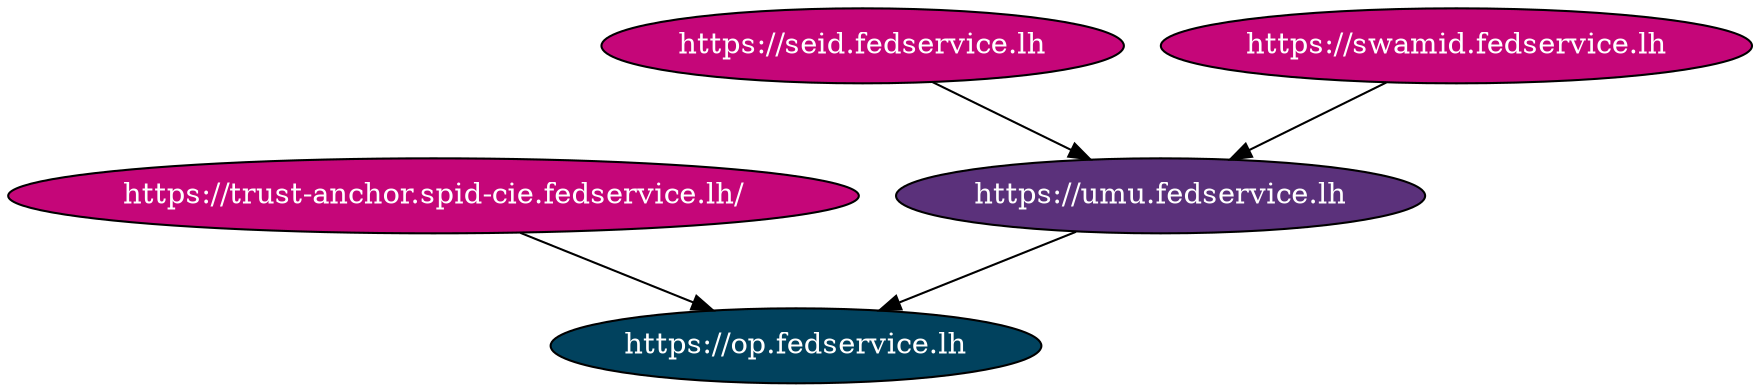 strict digraph "Trustchains: https://op.fedservice.lh" {
	"https://op.fedservice.lh"	[comment="{'sub': 'https://op.fedservice.lh', 'metadata': {'openid_provider': {'version': '3.0', 'token_endpoint_auth_methods_supported': ['\
client_secret_post', 'client_secret_basic', 'client_secret_jwt', 'private_key_jwt'], 'claims_parameter_supported': True, 'request_\
parameter_supported': True, 'request_uri_parameter_supported': True, 'require_request_uri_registration': True, 'grant_types_supported': ['\
authorization_code', 'implicit', 'urn:ietf:params:oauth:grant-type:jwt-bearer', 'refresh_token'], 'subject_types_supported': ['public', '\
pairwise'], 'federation_registration_endpoint': 'https://op.fedservice.lh/registration', 'introspection_endpoint': 'https://op.fedservice.lh/\
introspection', 'response_types_supported': ['code', 'token', 'id_token', 'code token', 'code id_token', 'id_token token', 'code \
id_token token', 'none'], 'response_modes_supported': ['query', 'fragment', 'form_post'], 'request_object_signing_alg_values_supported': ['\
RS256', 'RS384', 'RS512', 'ES256', 'ES384', 'ES512', 'HS256', 'HS384', 'HS512', 'PS256', 'PS384', 'PS512'], 'request_object_encryption_\
alg_values_supported': ['RSA-OAEP', 'RSA-OAEP-256', 'A128KW', 'A192KW', 'A256KW', 'ECDH-ES', 'ECDH-ES+A128KW', 'ECDH-ES+A192KW', '\
ECDH-ES+A256KW'], 'request_object_encryption_enc_values_supported': ['A128CBC-HS256', 'A192CBC-HS384', 'A256CBC-HS512', 'A128GCM', '\
A192GCM', 'A256GCM'], 'claim_types_supported': ['normal', 'aggregated', 'distributed'], 'authorization_endpoint': 'https://op.fedservice.lh/\
authorization', 'pushed_authorization_request_endpoint': 'https://op.fedservice.lh/pushed_authorization', 'token_endpoint_auth_signing_\
alg_values_supported': ['RS256', 'RS384', 'RS512', 'ES256', 'ES384', 'ES512', 'HS256', 'HS384', 'HS512', 'PS256', 'PS384', 'PS512'], '\
token_endpoint': 'https://op.fedservice.lh/token', 'userinfo_signing_alg_values_supported': ['RS256', 'RS384', 'RS512', 'ES256', '\
ES384', 'ES512', 'HS256', 'HS384', 'HS512', 'PS256', 'PS384', 'PS512'], 'userinfo_encryption_alg_values_supported': ['RSA-OAEP', '\
RSA-OAEP-256', 'A128KW', 'A192KW', 'A256KW', 'ECDH-ES', 'ECDH-ES+A128KW', 'ECDH-ES+A192KW', 'ECDH-ES+A256KW'], 'userinfo_encryption_\
enc_values_supported': ['A128CBC-HS256', 'A192CBC-HS384', 'A256CBC-HS512', 'A128GCM', 'A192GCM', 'A256GCM'], 'client_authn_method': ['\
bearer_header', 'bearer_body'], 'userinfo_endpoint': 'https://op.fedservice.lh/userinfo', 'frontchannel_logout_supported': True, '\
frontchannel_logout_session_supported': True, 'backchannel_logout_supported': True, 'backchannel_logout_session_supported': True, '\
check_session_iframe': 'https://op.fedservice.lh/check_session_iframe', 'end_session_endpoint': 'https://op.fedservice.lh/session', '\
issuer': 'https://op.fedservice.lh', 'acr_values_supported': ['oidcop.user_authn.authn_context.INTERNETPROTOCOLPASSWORD'], 'jwks_\
uri': 'https://op.fedservice.lh/static/jwks.json', 'scopes_supported': ['address', 'research_and_scholarship', 'offline_access', '\
phone', 'email', 'openid', 'profile'], 'claims_supported': ['gender', 'email', 'phone_number_verified', 'address', 'middle_name', '\
iss', 'email_verified', 'eduperson_scoped_affiliation', 'website', 'name', 'locale', 'sub', 'family_name', 'preferred_username', '\
given_name', 'birthdate', 'zoneinfo', 'nickname', 'updated_at', 'picture', 'profile', 'phone_number'], 'client_registration_authn_\
methods_supported': {'ar': ['request_object']}, 'id_token_signing_alg_values_supported': ['RS256', 'RS384', 'RS512', 'ES256', 'ES384', '\
ES512', 'HS256', 'HS384', 'HS512', 'PS256', 'PS384', 'PS512'], 'id_token_encryption_alg_values_supported': ['RSA-OAEP', 'RSA-OAEP-256', '\
A128KW', 'A192KW', 'A256KW', 'ECDH-ES', 'ECDH-ES+A128KW', 'ECDH-ES+A192KW', 'ECDH-ES+A256KW'], 'id_token_encryption_enc_values_supported': ['\
A128CBC-HS256', 'A192CBC-HS384', 'A256CBC-HS512', 'A128GCM', 'A192GCM', 'A256GCM']}}, 'authority_hints': ['https://trust-anchor.spid-cie.fedservice.lh/', '\
https://umu.fedservice.lh'], 'jwks': {'keys': [{'kty': 'RSA', 'use': 'sig', 'kid': 'SDVTeVVRTkJLVlpBNHRVVEtlYm1EemlUNFFFSVQ1ZG5TdEJ0QUJGcTJ1Yw', '\
n': 'ry-AANLG9-yH_sAObBMlaWOYqxlKYGSBEiKPit6Gsv7d1Na0eyE668MzUioQFeO4qm1liKG9O--aS9FiFxV_mpXEGHwxD2yScnsm6DTbxtwYZDOkgWx8gf1dECouZFN1Rxh2L2H0GPgiGYF3idwVpoxHWA6q0EkIGkjdRm8XLXBhpRxQ6Gvsk3HhT2k51FqbL6tP1CgaHmI_\
yyICo9h8HdDfBVyJN-lyHTSzLcujU1bPsptKH5pMqk71SzTED24a3xttjezDhSLYdmmQQmsBkKxkdCLaK-OY5FWF00cz_dalN6l4z9HoAnxfrIT-tvqPIyuJFXoF0byl1t4-Okcgcw', '\
e': 'AQAB'}, {'kty': 'EC', 'use': 'sig', 'kid': 'dDZXZG5UZnhoc2hmRC1aY3E0NTI5UHAxMF93ZlYyTTh6ck1zcmNQbWVGcw', 'crv': 'P-256', 'x': '\
uAS1h-SVt_WOUL8k6v8b7zWzxLJoTdz67-BKzAlFRwc', 'y': '53x75U1ADQ50F6cDi0cvBBbzJqFYosmPOAZpHjqDrOo'}, {'kty': 'RSA', 'use': 'sig', '\
kid': 'SDVTeVVRTkJLVlpBNHRVVEtlYm1EemlUNFFFSVQ1ZG5TdEJ0QUJGcTJ1Yw', 'n': 'ry-AANLG9-yH_sAObBMlaWOYqxlKYGSBEiKPit6Gsv7d1Na0eyE668MzUioQFeO4qm1liKG9O--aS9FiFxV_\
mpXEGHwxD2yScnsm6DTbxtwYZDOkgWx8gf1dECouZFN1Rxh2L2H0GPgiGYF3idwVpoxHWA6q0EkIGkjdRm8XLXBhpRxQ6Gvsk3HhT2k51FqbL6tP1CgaHmI_yyICo9h8HdDfBVyJN-lyHTSzLcujU1bPsptKH5pMqk71SzTED24a3xttjezDhSLYdmmQQmsBkKxkdCLaK-OY5FWF00cz_\
dalN6l4z9HoAnxfrIT-tvqPIyuJFXoF0byl1t4-Okcgcw', 'e': 'AQAB'}, {'kty': 'EC', 'use': 'sig', 'kid': 'dDZXZG5UZnhoc2hmRC1aY3E0NTI5UHAxMF93ZlYyTTh6ck1zcmNQbWVGcw', '\
crv': 'P-256', 'x': 'uAS1h-SVt_WOUL8k6v8b7zWzxLJoTdz67-BKzAlFRwc', 'y': '53x75U1ADQ50F6cDi0cvBBbzJqFYosmPOAZpHjqDrOo'}]}, 'iss': '\
https://op.fedservice.lh', 'iat': 1691534502, 'exp': 1691620902}",
		fillcolor="#01425E",
		fontcolor=white,
		style=filled];
	"https://trust-anchor.spid-cie.fedservice.lh/"	[comment="{'exp': 1691536482, 'iat': 1691534502, 'iss': 'https://trust-anchor.spid-cie.fedservice.lh/', 'sub': 'https://trust-anchor.spid-cie.fedservice.lh/', '\
jwks': {'keys': [{'kty': 'RSA', 'n': 'o8IolRjZlkzct-48rhrVlTnYU1pkMbVJD-DU05oMS9RVGrsFypg98m-Kw4H4qNPyQVx2OQORi-xShgk7HU-gK_2pVguYkv06FajL_\
edEAqqsqt_74Qf2WLRC5pfJG_z9OPzY8JGyk-z3SbeHN_BXKI8GY5E4WU2SstmQ9fyL4CxtRfjUia8limTC_3MOpT3zi5nr03jfbjpnjga51qXurxnlzc3a_xjk5RAApKxUvNwhJ275M0CmB99DjPwF6BLvUgJqgyCpUOn36LOhI4FquVqhqhiwKlMmiMe3yy0yNQ7FXBWxjzhexbpyc3Vu7zFIHPAcC4UyIQhc3waEj2viXw', '\
e': 'AQAB', 'kid': 'BXvfrlnhAMuHR07ajUmAcBRQcSzmw0c_RAgJnpS-9WQ'}]}, 'metadata': {'federation_entity': {'contacts': ['ops@localhost'], '\
federation_fetch_endpoint': 'https://trust-anchor.spid-cie.fedservice.lh/fetch/', 'federation_resolve_endpoint': 'https://trust-anchor.spid-cie.fedservice.lh/\
resolve/', 'federation_trust_mark_status_endpoint': 'https://trust-anchor.spid-cie.fedservice.lh/trust_mark_status/', 'homepage_\
uri': 'https://trust-anchor.spid-cie.fedservice.lh', 'name': 'example TA', 'federation_list_endpoint': 'https://trust-anchor.spid-cie.fedservice.lh/\
list/'}}, 'trust_marks_issuers': {'https://www.spid.gov.it/certification/rp/public': ['https://registry.spid.agid.gov.it', 'https://\
public.intermediary.spid.it'], 'https://www.spid.gov.it/certification/rp/private': ['https://registry.spid.agid.gov.it', 'https://\
private.other.intermediary.it'], 'https://sgd.aa.it/onboarding': ['https://sgd.aa.it']}, 'constraints': {'max_path_length': 1}}",
		fillcolor="#C50679",
		fontcolor=white,
		style=filled];
	"https://trust-anchor.spid-cie.fedservice.lh/" -> "https://op.fedservice.lh";
	"https://umu.fedservice.lh"	[comment="{'sub': 'https://umu.fedservice.lh', 'metadata': {'federation_entity': {'federation_fetch_endpoint': 'https://umu.fedservice.lh/\
fetch', 'federation_list_endpoint': 'https://umu.fedservice.lh/list'}}, 'authority_hints': ['https://seid.fedservice.lh', 'https://\
swamid.fedservice.lh'], 'jwks': {'keys': [{'kty': 'RSA', 'use': 'sig', 'kid': 'a01jT1R1eW14aGlXTHFfazRaQkJNMUtmQ05neXh4Z0t4YnIyVEZkbi00UQ', '\
e': 'AQAB', 'n': 'tR81LoshFlfbexn6MhmjFvVrA5RE1SMUFy3JH9prhuce-_H3yhOKy8xAOjXxww1Goh8KoXkuTITPwJzkaKQfsqr7n-o6SEVnRg09iZn3TFh5ogxS_\
oJV1TwWUYgnQKOD8QVBLGl3YvPabXNd0Q1OZmrQI1UsRgQWWBf6dOCHOe6CdMGqokQsJgRqQ7F8ze4vr_aTpRVqZyeNinFFrJwapGwGksJ_M_OWjcqt-1T0ePprldp_8a5BWbU-ASZ1BOKnPnldufssy3xc_\
IRFFSrsYlULn3iQloCIIuoMcmlp5AAnBrE7yl5_r-l4_QM5nEf6wAdWp-j8in7I6gomDcQk7w'}, {'kty': 'EC', 'use': 'sig', 'kid': 'dFloNTNYdjBIYi1jR3BDdEZDaC10a1VkMUVsOExIbzhVNUdHSFkxczJJcw', '\
crv': 'P-256', 'x': '-HUEtqV8jP138Zn9_0DJQ_nYslfgpC-mQXXWqEX5d8k', 'y': '4oAASQM4Bl22Q37JBDw-lQb4UCOVOZAKvLD_mc77MMk'}, {'kty': '\
RSA', 'use': 'sig', 'kid': 'a01jT1R1eW14aGlXTHFfazRaQkJNMUtmQ05neXh4Z0t4YnIyVEZkbi00UQ', 'e': 'AQAB', 'n': 'tR81LoshFlfbexn6MhmjFvVrA5RE1SMUFy3JH9prhuce-_\
H3yhOKy8xAOjXxww1Goh8KoXkuTITPwJzkaKQfsqr7n-o6SEVnRg09iZn3TFh5ogxS_oJV1TwWUYgnQKOD8QVBLGl3YvPabXNd0Q1OZmrQI1UsRgQWWBf6dOCHOe6CdMGqokQsJgRqQ7F8ze4vr_\
aTpRVqZyeNinFFrJwapGwGksJ_M_OWjcqt-1T0ePprldp_8a5BWbU-ASZ1BOKnPnldufssy3xc_IRFFSrsYlULn3iQloCIIuoMcmlp5AAnBrE7yl5_r-l4_QM5nEf6wAdWp-j8in7I6gomDcQk7w'}, {'\
kty': 'EC', 'use': 'sig', 'kid': 'dFloNTNYdjBIYi1jR3BDdEZDaC10a1VkMUVsOExIbzhVNUdHSFkxczJJcw', 'crv': 'P-256', 'x': '-HUEtqV8jP138Zn9_\
0DJQ_nYslfgpC-mQXXWqEX5d8k', 'y': '4oAASQM4Bl22Q37JBDw-lQb4UCOVOZAKvLD_mc77MMk'}]}, 'iss': 'https://umu.fedservice.lh', 'iat': 1691534502, '\
exp': 1691620902}",
		fillcolor="#5B317B",
		fontcolor=white,
		style=filled];
	"https://umu.fedservice.lh" -> "https://op.fedservice.lh";
	"https://seid.fedservice.lh"	[comment="{'sub': 'https://seid.fedservice.lh', 'metadata': {'federation_entity': {'federation_fetch_endpoint': 'https://seid.fedservice.lh/\
fetch', 'federation_list_endpoint': 'https://seid.fedservice.lh/list'}}, 'jwks': {'keys': [{'kty': 'RSA', 'use': 'sig', 'kid': '\
ZlFYbC1WcGlEQld5Sk1BM29ycG01SE02Z2tYWlRDbU9QcnN0REdWZi1WZw', 'n': 'zSVXqIZ97hpfcBnV3OmQHcUtGjFbjTEqz-FDayjJ0nARyOAOMUqMBDgqLnqYioW0jCESfZBW9AKf3StMm75a-GC2tJC87VuYfPf7ppH6_\
1vjCdiX2fi2uOF_mMRIA_5tT8Xm5BYGflwTvhHr1Oi1C0PxA5-N1luSSUfhFNYWEm71iLCoPv4cU2wKKgFVBH0nPhH8Bad4_8OK4Q7t2Hpl7EBRhz_D438u5OjRGehINPN5lrky-39GJsoOxLUC191tGk8uGmNphWkzqe8vYX7ijfCMrZSIJs7gROgN4-g1-rOHGluOdy6qcAKX9pa-IhNPcLRyHHvRKLQXF81FmE9ArQ', '\
e': 'AQAB'}, {'kty': 'EC', 'use': 'sig', 'kid': 'b1VaWkp1aDkyeGxrU3FSc0Z4MkZneEQtSGJTNWFpTWVTRWxsd1dPN0hGcw', 'crv': 'P-256', 'x': '\
DyQm_eWcARVTRygF47CbyV3PYS92HJ0iSydhP1Npz8Y', 'y': 'pOAzBTLk7-6eYylaei0iSv8GeSfHY6sXVeXoSyvj4mU'}, {'kty': 'RSA', 'use': 'sig', '\
kid': 'ZlFYbC1WcGlEQld5Sk1BM29ycG01SE02Z2tYWlRDbU9QcnN0REdWZi1WZw', 'n': 'zSVXqIZ97hpfcBnV3OmQHcUtGjFbjTEqz-FDayjJ0nARyOAOMUqMBDgqLnqYioW0jCESfZBW9AKf3StMm75a-GC2tJC87VuYfPf7ppH6_\
1vjCdiX2fi2uOF_mMRIA_5tT8Xm5BYGflwTvhHr1Oi1C0PxA5-N1luSSUfhFNYWEm71iLCoPv4cU2wKKgFVBH0nPhH8Bad4_8OK4Q7t2Hpl7EBRhz_D438u5OjRGehINPN5lrky-39GJsoOxLUC191tGk8uGmNphWkzqe8vYX7ijfCMrZSIJs7gROgN4-g1-rOHGluOdy6qcAKX9pa-IhNPcLRyHHvRKLQXF81FmE9ArQ', '\
e': 'AQAB'}, {'kty': 'EC', 'use': 'sig', 'kid': 'b1VaWkp1aDkyeGxrU3FSc0Z4MkZneEQtSGJTNWFpTWVTRWxsd1dPN0hGcw', 'crv': 'P-256', 'x': '\
DyQm_eWcARVTRygF47CbyV3PYS92HJ0iSydhP1Npz8Y', 'y': 'pOAzBTLk7-6eYylaei0iSv8GeSfHY6sXVeXoSyvj4mU'}]}, 'iss': 'https://seid.fedservice.lh', '\
iat': 1691534502, 'exp': 1691620902}",
		fillcolor="#C50679",
		fontcolor=white,
		style=filled];
	"https://seid.fedservice.lh" -> "https://umu.fedservice.lh";
	"https://swamid.fedservice.lh"	[comment="{'sub': 'https://swamid.fedservice.lh', 'metadata': {'federation_entity': {'federation_fetch_endpoint': 'https://swamid.fedservice.lh/\
fetch', 'federation_list_endpoint': 'https://swamid.fedservice.lh/list'}}, 'jwks': {'keys': [{'kty': 'RSA', 'use': 'sig', 'kid': '\
d1lnYl9KdHV6em40M0VrX3lEbTRvX3pIRVZma1JNU3lvN3d0c1FtaXVVMA', 'e': 'AQAB', 'n': 'wvaJkC9SPBivt9qclx0-0CAEhgTJmzUhehU7E2KoTKNMxP9EvNrz9HvGUfUXibs5LmtIEo6DNGJmtgKJDbjK8vOl0m4kAFJM-Zg9rMUm1ULvjY8bJ5LdUXfswvsUpDa1IkbZoZerYM_\
XEg5c_B1Dx-2TjJsXrwnU7hRs18zydW_B462ZYxa2YilLwqONFhBKthMka3GcdClQVEytOW28cgiln1gdSXMdzoI2MuLoSzLzBae4X5auQa0Uztrbd9xSIEXrpCkd4ucFwCQJ9YdmRRole3TU7-C1f_\
hwz-K6dSAt24Nak97OP_CgpujKLsxOVsegTAUrmuQsKUvhKdjGLw'}, {'kty': 'EC', 'use': 'sig', 'kid': 'MFAtd24wMmhBcGlnd3BIbGtuX3JTOGZWZjd6dDVaajM3cXdCeXp2QmdSRQ', '\
crv': 'P-256', 'x': 'OmGHBjV_qndXFOS5hXhZUyhEvnAH5LTyob4f5N_KQFw', 'y': 'I8lKlzoSeDZL-atTjNUpVsuciKPo_FLkh6WVLPLb3as'}, {'kty': '\
RSA', 'use': 'sig', 'kid': 'd1lnYl9KdHV6em40M0VrX3lEbTRvX3pIRVZma1JNU3lvN3d0c1FtaXVVMA', 'e': 'AQAB', 'n': 'wvaJkC9SPBivt9qclx0-0CAEhgTJmzUhehU7E2KoTKNMxP9EvNrz9HvGUfUXibs5LmtIEo6DNGJmtgKJDbjK8vOl0m4kAFJM-Zg9rMUm1ULvjY8bJ5LdUXfswvsUpDa1IkbZoZerYM_\
XEg5c_B1Dx-2TjJsXrwnU7hRs18zydW_B462ZYxa2YilLwqONFhBKthMka3GcdClQVEytOW28cgiln1gdSXMdzoI2MuLoSzLzBae4X5auQa0Uztrbd9xSIEXrpCkd4ucFwCQJ9YdmRRole3TU7-C1f_\
hwz-K6dSAt24Nak97OP_CgpujKLsxOVsegTAUrmuQsKUvhKdjGLw'}, {'kty': 'EC', 'use': 'sig', 'kid': 'MFAtd24wMmhBcGlnd3BIbGtuX3JTOGZWZjd6dDVaajM3cXdCeXp2QmdSRQ', '\
crv': 'P-256', 'x': 'OmGHBjV_qndXFOS5hXhZUyhEvnAH5LTyob4f5N_KQFw', 'y': 'I8lKlzoSeDZL-atTjNUpVsuciKPo_FLkh6WVLPLb3as'}]}, 'iss': '\
https://swamid.fedservice.lh', 'iat': 1691534502, 'exp': 1691620902}",
		fillcolor="#C50679",
		fontcolor=white,
		style=filled];
	"https://swamid.fedservice.lh" -> "https://umu.fedservice.lh";
}
